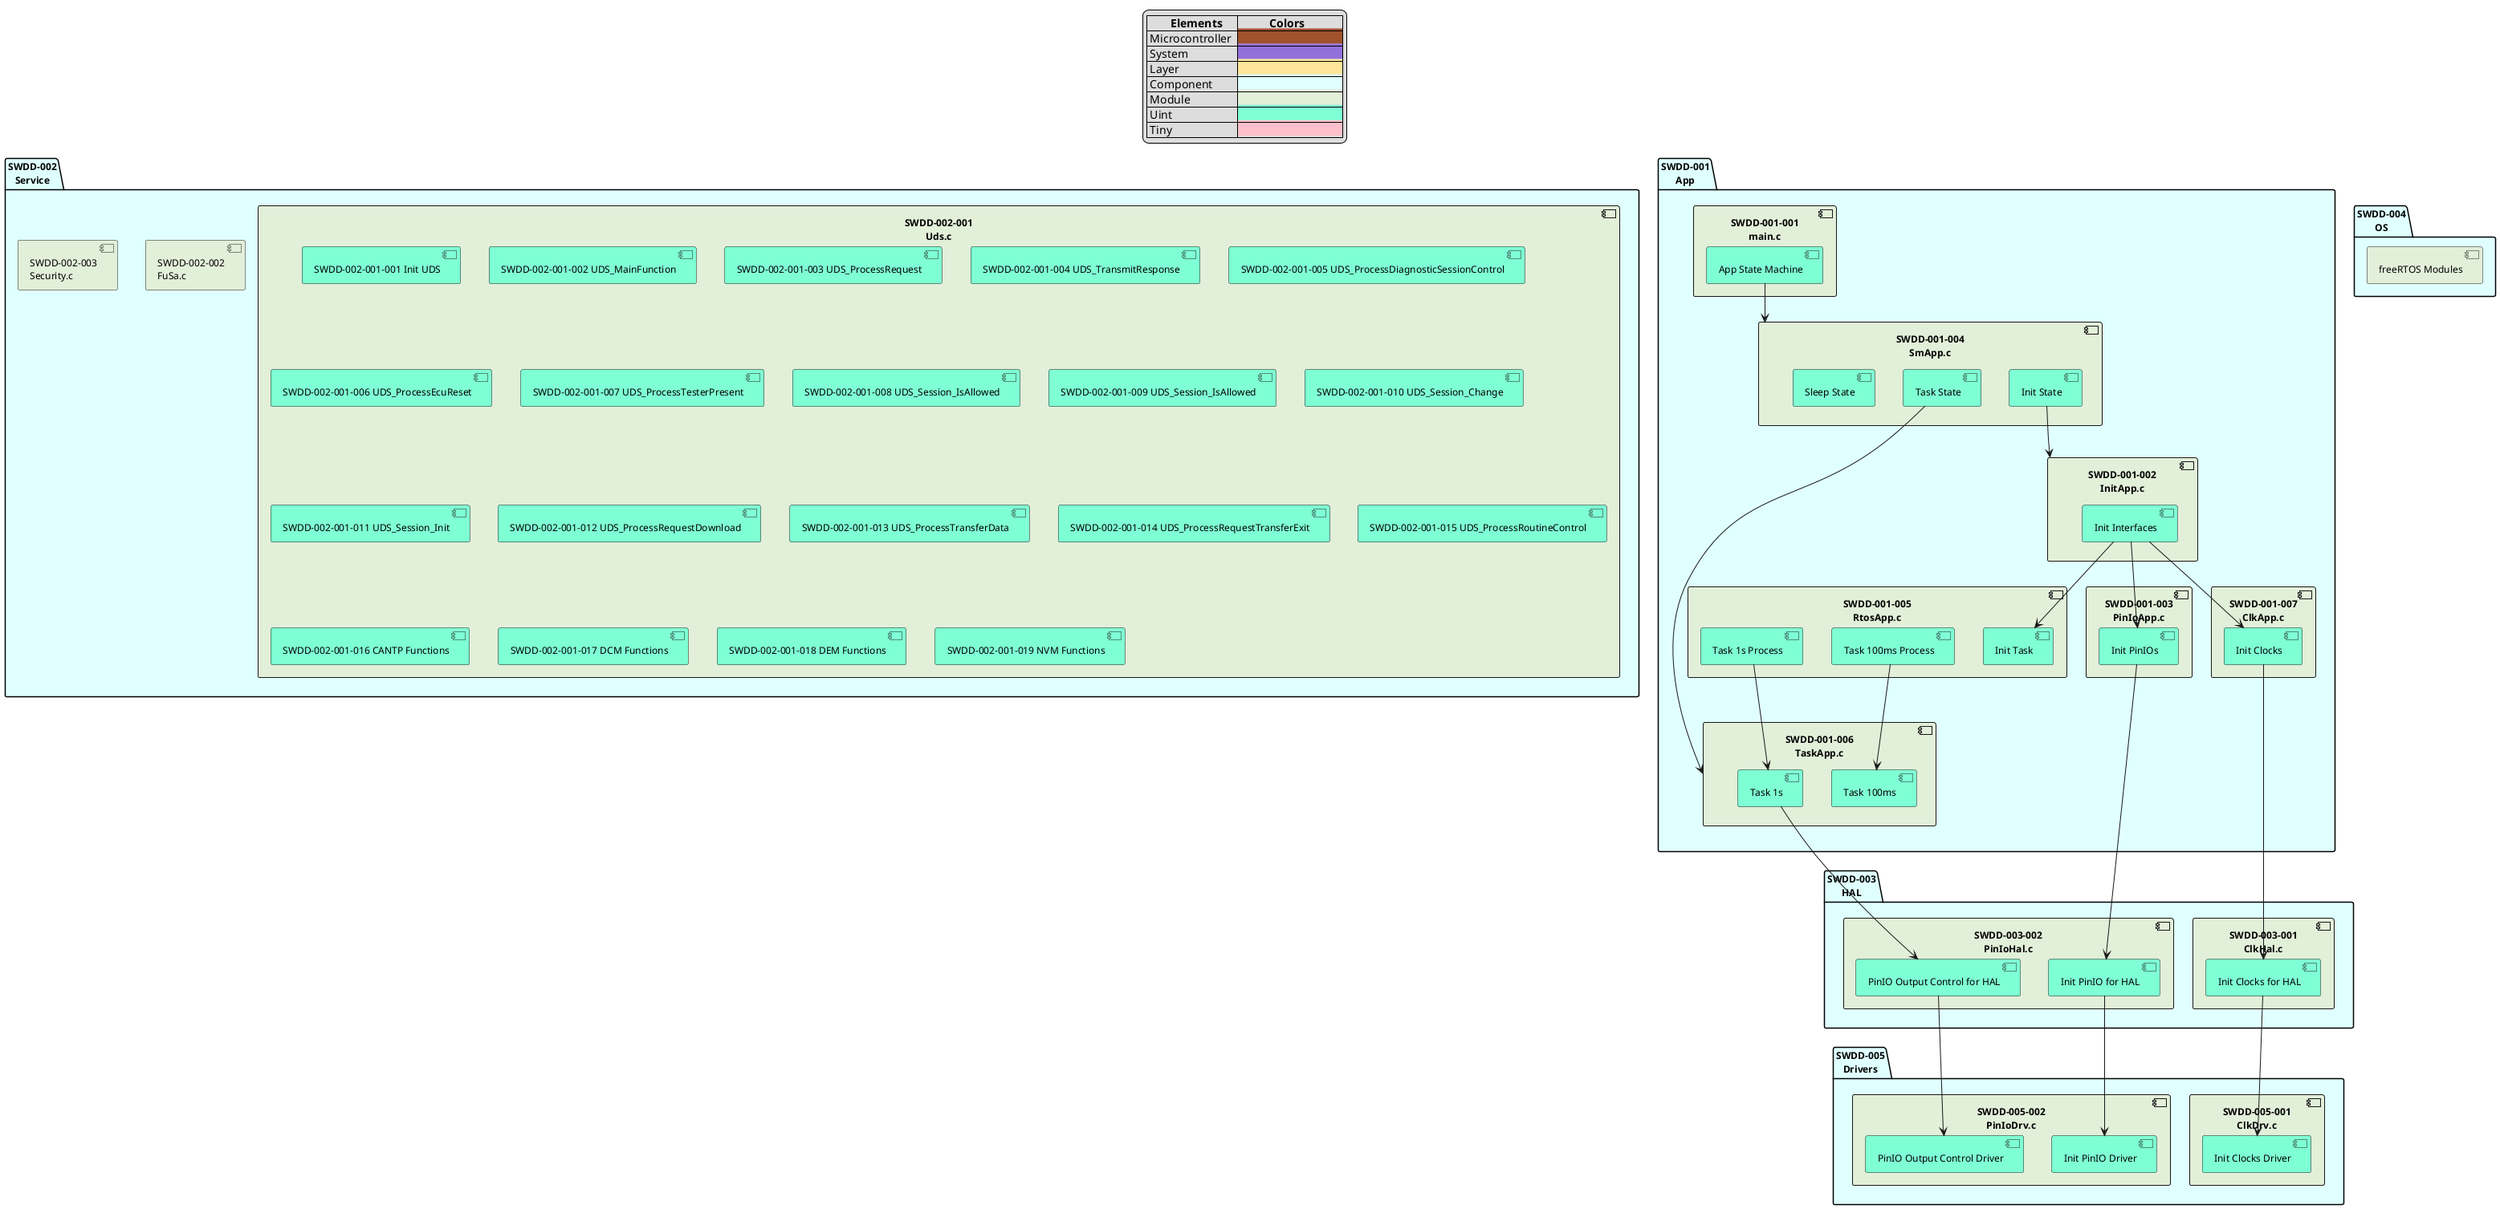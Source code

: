@startuml
'Object Colors Setting
skinparam defaultFontName Arial
skinparam defaultFontSize 12

legend top
|=        Elements  |=           Colors  |
| Microcontroller  |<back:#A0522D>                                    |
| System  |<back:#9370DB>                                    |
| Layer  |<back:#FEE599>                                    |
| Component |<back:#E0FFFF>                                    |
| Module |<back:#E2EFD9>                                    |
| Uint |<back:#7FFFD4>                                    |
| Tiny |<back:#FFC0CB>                                    |
endlegend

skinparam rectangle {
    BackgroundColor #87CEFA
    BorderColor #000000
}

'---- App Component ----
package "SWDD-001\nApp" as App #E0FFFF{
    '---- Module ----
  component "SWDD-001-001\nmain.c" as main #E2EFD9 {
    ' Units
    [App State Machine] as AppSm #7FFFD4
  }

  component "SWDD-001-004\nSmApp.c" as SmApp #E2EFD9 {
    ' Units
    [Init State] as SM_INIT #7FFFD4
    [Task State] as SM_TASK #7FFFD4
    [Sleep State] as SM_SLEEP #7FFFD4
  }
  
  component "SWDD-001-002\nInitApp.c" as InitApp #E2EFD9 {
    ' Units
    [Init Interfaces] as InitIfApp #7FFFD4
  }

  component "SWDD-001-003\nPinIoApp.c" as PinIoApp #E2EFD9 {
    ' Units
    [Init PinIOs] as InitPinIoApp #7FFFD4
  }

  component "SWDD-001-006\nTaskApp.c" as TaskApp #E2EFD9{
    ' Units
    [Task 100ms] as Task100msApp #7FFFD4
    [Task 1s] as Task1sApp #7FFFD4
  }

  component "SWDD-001-007\nClkApp.c" as ClkApp #E2EFD9 {
    ' Units
    [Init Clocks] as InitClkApp #7FFFD4
  }

  component "SWDD-001-005\nRtosApp.c" as RtosApp #E2EFD9 {
    ' Units
    [Init Task] as InitTaskApp #7FFFD4
    [Task 100ms Process] as Task100msProcessApp #7FFFD4
    [Task 1s Process] as Task1sProcessApp #7FFFD4
  }
  '----------------
}

'---- Service Component ----
package "SWDD-002\nService" as Service #E0FFFF {
  '---- Module ----
  component "SWDD-002-001\nUds.c" as UdsService #E2EFD9 {
    ' Units
    [SWDD-002-001-001 Init UDS] as InitUds #7FFFD4
    [SWDD-002-001-002 UDS_MainFunction] as UdsMainFunction #7FFFD4
    [SWDD-002-001-003 UDS_ProcessRequest] as UdsProcessRequest #7FFFD4
    [SWDD-002-001-004 UDS_TransmitResponse] as UdsTransmitResponse #7FFFD4
    [SWDD-002-001-005 UDS_ProcessDiagnosticSessionControl] as UdsProcessDiagnosticSessionControl #7FFFD4
    [SWDD-002-001-006 UDS_ProcessEcuReset] as UdsProcessEcuReset #7FFFD4
    [SWDD-002-001-007 UDS_ProcessTesterPresent] as UdsProcessTesterPresent #7FFFD4
    [SWDD-002-001-008 UDS_Session_IsAllowed] as UdsSessionIsAllowed1 #7FFFD4
    [SWDD-002-001-009 UDS_Session_IsAllowed] as UdsSessionIsAllowed2 #7FFFD4
    [SWDD-002-001-010 UDS_Session_Change] as UdsSessionChange #7FFFD4
    [SWDD-002-001-011 UDS_Session_Init] as UdsSessionInit #7FFFD4
    [SWDD-002-001-012 UDS_ProcessRequestDownload] as UdsProcessRequestDownload #7FFFD4
    [SWDD-002-001-013 UDS_ProcessTransferData] as UdsProcessTransferData #7FFFD4
    [SWDD-002-001-014 UDS_ProcessRequestTransferExit] as UdsProcessRequestTransferExit #7FFFD4
    [SWDD-002-001-015 UDS_ProcessRoutineControl] as UdsProcessRoutineControl #7FFFD4
    [SWDD-002-001-016 CANTP Functions] as CANTP #7FFFD4
    [SWDD-002-001-017 DCM Functions] as DCM #7FFFD4
    [SWDD-002-001-018 DEM Functions] as DEM #7FFFD4
    [SWDD-002-001-019 NVM Functions] as NVM #7FFFD4
  }

  component "SWDD-002-002\nFuSa.c" as FuSaService #E2EFD9 {
    ' Units
  }

  component "SWDD-002-003\nSecurity.c" as SecurityService #E2EFD9 {
    ' Units
  }
  '----------------
}

'---- HAL Component ----
package "SWDD-003\nHAL" as HAL #E0FFFF {
  '---- Module ----
  component "SWDD-003-001\nClkHal.c" as ClkHal #E2EFD9 {
    ' Units
    [Init Clocks for HAL] as InitClkHal #7FFFD4
  }

  component "SWDD-003-002\nPinIoHal.c" as PinIoHal #E2EFD9 {
    ' Units
    [Init PinIO for HAL] as InitPinIOHal #7FFFD4
    [PinIO Output Control for HAL] as PinIoOutHal #7FFFD4
  }
  '----------------
}

'---- OS Component ----
package "SWDD-004\nOS" as OS #E0FFFF {
  '---- Module ----
  component "freeRTOS Modules" as freeRTOSModules #E2EFD9 {
    ' Units
  }
  '----------------
}

'---- Drivers Component ----
package "SWDD-005\nDrivers" as Drivers #E0FFFF {
  '---- Module ----
  component "SWDD-005-001\nClkDrv.c" as ClkDrv #E2EFD9 {
    ' Units
    [Init Clocks Driver] as InitClkDrv #7FFFD4
  }

  component "SWDD-005-002\nPinIoDrv.c" as PinIoDrv #E2EFD9 {
    ' Units
    [Init PinIO Driver] as InitPinIODrv #7FFFD4
    [PinIO Output Control Driver] as PinIoOutDrv #7FFFD4
  }
  '----------------
}

'---- join modules ----
AppSm --> SmApp
SM_INIT --> InitApp
SM_TASK --> TaskApp
InitIfApp --> InitClkApp
InitClkApp --> InitClkHal
InitClkHal --> InitClkDrv

InitIfApp --> InitPinIoApp
InitPinIoApp --> InitPinIOHal
InitPinIOHal --> InitPinIODrv

InitIfApp --> InitTaskApp
Task100msProcessApp --> Task100msApp
Task1sProcessApp --> Task1sApp
Task1sApp --> PinIoOutHal
PinIoOutHal --> PinIoOutDrv
'----------------------

@enduml



@startuml
'Object Colors Setting
skinparam defaultFontName Arial
skinparam defaultFontSize 12

legend top
|=        Object  |=           Colors  |
| Microcontroller  |<back:#A0522D>                                    |
| System  |<back:#9370DB>                                    |
| Layer  |<back:#FEE599>                                    |
| Component |<back:#E0FFFF>                                    |
| Module |<back:#E2EFD9>                                    |
| Unit |<back:#7FFFD4>                                    |
| Tiny |<back:#FFC0CB>                                    |
endlegend

skinparam rectangle {
    BackgroundColor #87CEFA
    BorderColor #000000
}

'---- CANTP Module ----
component "SWDD-002-001-016\nCANTP.c" as CANTPModule #7FFFD4 {
    [SWDD-002-001-016-001 CanTp_LoadConfig] as CanTp_LoadConfig #FFC0CB
    [SWDD-002-001-016-002 CanTp_GetMaxPayloadLength] as CanTp_GetMaxPayloadLength #FFC0CB
    [SWDD-002-001-016-003 CanTp_GetSTmin] as CanTp_GetSTmin #FFC0CB
    [SWDD-002-001-016-004 CanTp_GetBS] as CanTp_GetBS #FFC0CB
    [SWDD-002-001-016-005 CanTp_GetN_As] as CanTp_GetN_As #FFC0CB
    [SWDD-002-001-016-006 CanTp_GetN_Bs] as CanTp_GetN_Bs #FFC0CB
    [SWDD-002-001-016-007 CanTp_GetN_Cr] as CanTp_GetN_Cr #FFC0CB
    [SWDD-002-001-016-008 CanTp_Manager_Init] as CanTp_Manager_Init #FFC0CB
    [SWDD-002-001-016-009 CanTp_Manager_MainFunction] as CanTp_Manager_MainFunction #FFC0CB
    [SWDD-002-001-016-010 CanTp_Manager_StartTransmission] as CanTp_Manager_StartTransmission #FFC0CB
    [SWDD-002-001-016-011 CanTp_ProcessSingleFrame] as CanTp_ProcessSingleFrame #FFC0CB
    [SWDD-002-001-016-012 CanTp_Manager_ProcessReceivedFrame] as CanTp_Manager_ProcessReceivedFrame #FFC0CB
    [SWDD-002-001-016-013 CanTp_ProcessFirstFrame] as CanTp_ProcessFirstFrame #FFC0CB
    [SWDD-002-001-016-014 CanTp_ProcessConsecutiveFrame] as CanTp_ProcessConsecutiveFrame #FFC0CB
    [SWDD-002-001-016-015 CanTp_ProcessFlowControlFrame] as CanTp_ProcessFlowControlFrame #FFC0CB
    [SWDD-002-001-016-016 CanTp_Manager_GetReceivedData] as CanTp_Manager_GetReceivedData #FFC0CB
    [SWDD-002-001-016-017 CanTp_SendConsecutiveFrame] as CanTp_SendConsecutiveFrame #FFC0CB
    [SWDD-002-001-016-018 CanTp_SendFlowControlFrame] as CanTp_SendFlowControlFrame #FFC0CB
    [SWDD-002-001-016-019 CanTp_SendFrame] as CanTp_SendFrame #FFC0CB
    [SWDD-002-001-016-020 CanTp_GetCurrentTime] as CanTp_GetCurrentTime #FFC0CB
    [SWDD-002-001-016-021 CanTp_RxIndication] as CanTp_RxIndication #FFC0CB
    [SWDD-002-001-016-022 CanTp_Utils_BuildSingleFrame] as CanTp_Utils_BuildSingleFrame #FFC0CB
    [SWDD-002-001-016-023 CanTp_Utils_BuildFirstFrame] as CanTp_Utils_BuildFirstFrame #FFC0CB
    [SWDD-002-001-016-024 CanTp_Utils_BuildConsecutiveFrame] as CanTp_Utils_BuildConsecutiveFrame #FFC0CB
    [SWDD-002-001-016-025 CanTp_Utils_BuildFlowControlFrame] as CanTp_Utils_BuildFlowControlFrame #FFC0CB
    [SWDD-002-001-016-026 CanTp_Init] as CanTp_Init #FFC0CB
    [SWDD-002-001-016-027 CanTp_MainFunction] as CanTp_MainFunction #FFC0CB
    [SWDD-002-001-016-028 CanTp_Transmit] as CanTp_Transmit #FFC0CB
    [SWDD-002-001-016-029 CanTp_Receive] as CanTp_Receive #FFC0CB
}

'---- DCM Module ----
component "SWDD-002-001-017\nDCM.c" as DCMModule #7FFFD4 {
    [SWDD-002-001-017-001 DCM_Init] as DCM_Init #FFC0CB
    [SWDD-002-001-017-002 DCM_Session_Init] as DCM_Session_Init #FFC0CB
    [SWDD-002-001-017-003 DCM_Security_Init] as DCM_Security_Init #FFC0CB
    [SWDD-002-001-017-004 DCM_DIDManager_Init] as DCM_DIDManager_Init #FFC0CB
    [SWDD-002-001-017-005 DCM_MainFunction] as DCM_MainFunction #FFC0CB
    [SWDD-002-001-017-006 DCM_Session_MainFunction] as DCM_Session_MainFunction #FFC0CB
    [SWDD-002-001-017-007 DCM_Security_MainFunction] as DCM_Security_MainFunction #FFC0CB
    [SWDD-002-001-017-008 DCM_ProcessRequest] as DCM_ProcessRequest #FFC0CB
    [SWDD-002-001-017-009 DCM_CheckPreconditions] as DCM_CheckPreconditions #FFC0CB
    [SWDD-002-001-017-010 DCM_RegisterDID] as DCM_RegisterDID #FFC0CB
    [SWDD-002-001-017-011 DCM_GetDIDInfo] as DCM_GetDIDInfo #FFC0CB
    [SWDD-002-001-017-012 DCM_CheckSessionAllowed] as DCM_CheckSessionAllowed #FFC0CB
    [SWDD-002-001-017-013 DCM_LogRequest] as DCM_LogRequest #FFC0CB
    [SWDD-002-001-017-014 DCM_CalculateChecksum] as DCM_CalculateChecksum #FFC0CB
    [SWDD-002-001-017-015 DCM_LoadConfig] as DCM_LoadConfig #FFC0CB
    [SWDD-002-001-017-016 DCM_DIDManager_RegisterDID] as DCM_DIDManager_RegisterDID #FFC0CB
    [SWDD-002-001-017-017 DCM_DIDManager_GetDIDInfo] as DCM_DIDManager_GetDIDInfo #FFC0CB
    [SWDD-002-001-017-018 DCM_GetScalingInfo] as DCM_GetScalingInfo #FFC0CB
    [SWDD-002-001-017-019 DCM_Security_GetSeed] as DCM_Security_GetSeed #FFC0CB
    [SWDD-002-001-017-020 DCM_Security_CompareKey] as DCM_Security_CompareKey #FFC0CB
    [SWDD-002-001-017-021 DCM_Security_IsLevelUnlocked] as DCM_Security_IsLevelUnlocked #FFC0CB
    [SWDD-002-001-017-022 DCM_Security_LockAll] as DCM_Security_LockAll #FFC0CB
    [SWDD-002-001-017-023 DCM_ProcessReadDataByIdentifier] as DCM_ProcessReadDataByIdentifier #FFC0CB
    [SWDD-002-001-017-024 DCM_ProcessWriteDataByIdentifier] as DCM_ProcessWriteDataByIdentifier #FFC0CB
    [SWDD-002-001-017-025 DCM_ProcessReadScalingDataByIdentifier] as DCM_ProcessReadScalingDataByIdentifier #FFC0CB
    [SWDD-002-001-017-026 UDS_ProcessSecurityAccess] as UDS_ProcessSecurityAccess #FFC0CB
    [SWDD-002-001-017-027 UDS_ProcessReadDataByIdentifier] as UDS_ProcessReadDataByIdentifier #FFC0CB
    [SWDD-002-001-017-028 UDS_ProcessWriteDataByIdentifier] as UDS_ProcessWriteDataByIdentifier #FFC0CB
    [SWDD-002-001-017-029 UDS_ProcessReadMemoryByAddress] as UDS_ProcessReadMemoryByAddress #FFC0CB
    [SWDD-002-001-017-030 UDS_ProcessWriteMemoryByAddress] as UDS_ProcessWriteMemoryByAddress #FFC0CB
    [SWDD-002-001-017-031 DCM_Session_Change] as DCM_Session_Change #FFC0CB
    [SWDD-002-001-017-032 DCM_Session_GetCurrent] as DCM_Session_GetCurrent #FFC0CB
    [SWDD-002-001-017-033 DCM_Session_IsServiceAllowed] as DCM_Session_IsServiceAllowed #FFC0CB
}

'---- DEM Module ----
component "SWDD-002-001-018\nDEM.c" as DEMModule #7FFFD4 {
    [SWDD-002-001-018-001 DEM_LoadConfig] as DEM_LoadConfig #FFC0CB
    [SWDD-002-001-018-002 DEM_EventManager_Init] as DEM_EventManager_Init #FFC0CB
    [SWDD-002-001-018-003 DEM_EventManager_SaveToNVM] as DEM_EventManager_SaveToNVM #FFC0CB
    [SWDD-002-001-018-004 DEM_EventManager_LoadFromNVM] as DEM_EventManager_LoadFromNVM #FFC0CB
    [SWDD-002-001-018-005 DEM_EventManager_ReportEvent] as DEM_EventManager_ReportEvent #FFC0CB
    [SWDD-002-001-018-006 DEM_EventManager_GetEventStatus] as DEM_EventManager_GetEventStatus #FFC0CB
    [SWDD-002-001-018-007 DEM_EventManager_GetFreezeFrameData] as DEM_EventManager_GetFreezeFrameData #FFC0CB
    [SWDD-002-001-018-008 DEM_EventManager_GetEnvironmentData] as DEM_EventManager_GetEnvironmentData #FFC0CB
    [SWDD-002-001-018-009 DEM_EventManager_ProcessAging] as DEM_EventManager_ProcessAging #FFC0CB
    [SWDD-002-001-018-010 DEM_EventManager_HandleMultipleFaults] as DEM_EventManager_HandleMultipleFaults #FFC0CB
    [SWDD-002-001-018-011 DEM_Internal_FindEvent] as DEM_Internal_FindEvent #FFC0CB
    [SWDD-002-001-018-012 DEM_Internal_CaptureEnvironmentData] as DEM_Internal_CaptureEnvironmentData #FFC0CB
    [SWDD-002-001-018-013 DEM_Internal_CaptureFreezeFrameData] as DEM_Internal_CaptureFreezeFrameData #FFC0CB
    [SWDD-002-001-018-014 DEM_GetDTCStatusAvailabilityMask] as DEM_GetDTCStatusAvailabilityMask #FFC0CB
    [SWDD-002-001-018-015 DEM_GetStatusOfDTC] as DEM_GetStatusOfDTC #FFC0CB
    [SWDD-002-001-018-016 DEM_SetEventStatus] as DEM_SetEventStatus #FFC0CB
    [SWDD-002-001-018-017 DEM_GetEventStatus] as DEM_GetEventStatus #FFC0CB
    [SWDD-002-001-018-018 DEM_SetProtocol] as DEM_SetProtocol #FFC0CB
    [SWDD-002-001-018-019 DEM_TranslateEventToProtocol] as DEM_TranslateEventToProtocol #FFC0CB
    [SWDD-002-001-018-020 DEM_ProcessSecurityAccess] as DEM_ProcessSecurityAccess #FFC0CB
    [SWDD-002-001-018-021 DEM_ProcessCommunicationControl] as DEM_ProcessCommunicationControl #FFC0CB
    [SWDD-002-001-018-022 DEM_ProcessControlDTCSetting] as DEM_ProcessControlDTCSetting #FFC0CB
    [SWDD-002-001-018-023 DEM_Session_Init] as DEM_Session_Init #FFC0CB
    [SWDD-002-001-018-024 DEM_Session_Change] as DEM_Session_Change #FFC0CB
    [SWDD-002-001-018-025 DEM_Session_GetCurrent] as DEM_Session_GetCurrent #FFC0CB
    [SWDD-002-001-018-026 DEM_Session_IsAllowed] as DEM_Session_IsAllowed #FFC0CB
    [SWDD-002-001-018-027 DEM_CheckSessionAllowed] as DEM_CheckSessionAllowed #FFC0CB
    [SWDD-002-001-018-028 DEM_LogEvent] as DEM_LogEvent #FFC0CB
    [SWDD-002-001-018-029 DEM_CalculateEventChecksum] as DEM_CalculateEventChecksum #FFC0CB
    [SWDD-002-001-018-030 DEM_Init] as DEM_Init #FFC0CB
    [SWDD-002-001-018-031 DEM_MainFunction] as DEM_MainFunction #FFC0CB
    [SWDD-002-001-018-032 DEM_ProcessService] as DEM_ProcessService #FFC0CB
}

'---- NVM Module ----
component "SWDD-002-001-019\nNVM.c" as NVMModule #7FFFD4 {
    [SWDD-002-001-019-001 NVM_LoadConfig] as NVM_LoadConfig #FFC0CB
    [SWDD-002-001-019-002 NVM_ErrorHandler_Init] as NVM_ErrorHandler_Init #FFC0CB
    [SWDD-002-001-019-003 NVM_ErrorHandler_ReportError] as NVM_ErrorHandler_ReportError #FFC0CB
    [SWDD-002-001-019-004 NVM_ErrorHandler_GetLastError] as NVM_ErrorHandler_GetLastError #FFC0CB
    [SWDD-002-001-019-005 NVM_ErrorHandler_ClearLastError] as NVM_ErrorHandler_ClearLastError #FFC0CB
    [SWDD-002-001-019-006 NVM_ErrorHandler_Recover] as NVM_ErrorHandler_Recover #FFC0CB
    [SWDD-002-001-019-007 NVM_CalculateCRC32] as NVM_CalculateCRC32 #FFC0CB
    [SWDD-002-001-019-008 NVM_VerifyDataIntegrity] as NVM_VerifyDataIntegrity #FFC0CB
    [SWDD-002-001-019-009 NVM_AppendCRC32] as NVM_AppendCRC32 #FFC0CB
    [SWDD-002-001-019-010 NVM_MemoryManager_Init] as NVM_MemoryManager_Init #FFC0CB
    [SWDD-002-001-019-011 NVM_CheckAddressRange] as NVM_CheckAddressRange #FFC0CB
    [SWDD-002-001-019-012 NVM_ReadMemory] as NVM_ReadMemory #FFC0CB
    [SWDD-002-001-019-013 NVM_WriteMemory] as NVM_WriteMemory #FFC0CB
    [SWDD-002-001-019-014 NVM_EraseMemory] as NVM_EraseMemory #FFC0CB
    [SWDD-002-001-019-015 NVM_GetBlockInfo] as NVM_GetBlockInfo #FFC0CB
    [SWDD-002-001-019-016 NVM_Security_Init] as NVM_Security_Init #FFC0CB
    [SWDD-002-001-019-017 NVM_Security_SetAccessLevel] as NVM_Security_SetAccessLevel #FFC0CB
    [SWDD-002-001-019-018 NVM_Security_GetAccessLevel] as NVM_Security_GetAccessLevel #FFC0CB
    [SWDD-002-001-019-019 NVM_Security_IsOperationAllowed] as NVM_Security_IsOperationAllowed #FFC0CB
    [SWDD-002-001-019-020 NVM_ProcessReadMemoryByAddress] as NVM_ProcessReadMemoryByAddress #FFC0CB
    [SWDD-002-001-019-021 NVM_ProcessWriteMemoryByAddress] as NVM_ProcessWriteMemoryByAddress #FFC0CB
    [SWDD-002-001-019-022 NVM_ProcessRequestDownload] as NVM_ProcessRequestDownload #FFC0CB
    [SWDD-002-001-019-023 NVM_ProcessTransferData] as NVM_ProcessTransferData #FFC0CB
    [SWDD-002-001-019-024 NVM_ProcessRequestTransferExit] as NVM_ProcessRequestTransferExit #FFC0CB
    [SWDD-002-001-019-025 NVM_Session_Init] as NVM_Session_Init #FFC0CB
    [SWDD-002-001-019-026 NVM_Session_Change] as NVM_Session_Change #FFC0CB
    [SWDD-002-001-019-027 NVM_Session_GetCurrent] as NVM_Session_GetCurrent #FFC0CB
    [SWDD-002-001-019-028 NVM_Session_IsOperationAllowed] as NVM_Session_IsOperationAllowed #FFC0CB
    [SWDD-002-001-019-029 NVM_TransferManager_Init] as NVM_TransferManager_Init #FFC0CB
    [SWDD-002-001-019-030 NVM_TransferManager_StartTransfer] as NVM_TransferManager_StartTransfer #FFC0CB
    [SWDD-002-001-019-031 NVM_TransferManager_TransferData] as NVM_TransferManager_TransferData #FFC0CB
    [SWDD-002-001-019-032 NVM_TransferManager_CompleteTransfer] as NVM_TransferManager_CompleteTransfer #FFC0CB
    [SWDD-002-001-019-033 NVM_TransferManager_GetStatus] as NVM_TransferManager_GetStatus #FFC0CB
    [SWDD-002-001-019-034 NVM_Utils_CalculateCRC32] as NVM_Utils_CalculateCRC32 #FFC0CB
    [SWDD-002-001-019-035 NVM_Utils_ConvertToLittleEndian] as NVM_Utils_ConvertToLittleEndian #FFC0CB
    [SWDD-002-001-019-036 NVM_Utils_ConvertFromLittleEndian] as NVM_Utils_ConvertFromLittleEndian #FFC0CB
    [SWDD-002-001-019-037 NVM_Utils_IsAddressValid] as NVM_Utils_IsAddressValid #FFC0CB
    [SWDD-002-001-019-038 NVM_Init] as NVM_Init #FFC0CB
    [SWDD-002-001-019-039 NVM_MainFunction] as NVM_MainFunction #FFC0CB
    [SWDD-002-001-019-040 NVM_ProcessService] as NVM_ProcessService #FFC0CB
    [SWDD-002-001-019-041 NVM_AppendCRC32] as NVM_AppendCRC32 #FFC0CB
}

@enduml
